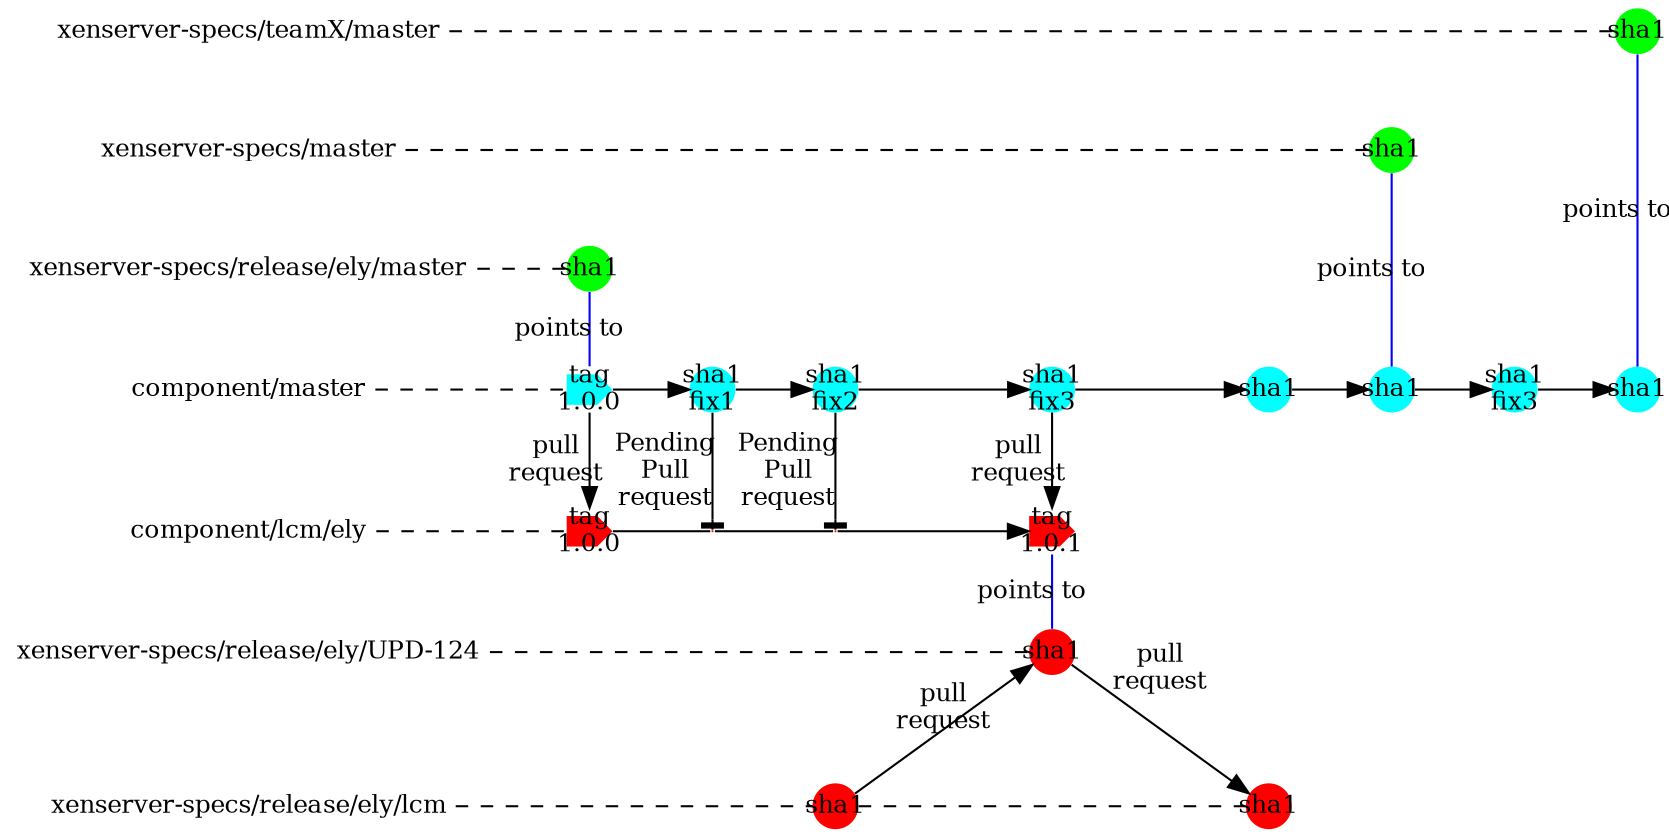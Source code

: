 strict digraph g{
rankdir="LR";
//nodesep=0.5;
//ranksep=0.25;
splines=line;
forcelabels=false;

// general
node [style=filled, color="black", fontcolor="black", font="Consolas", fontsize="12pt",fixedsize=false,penwidth=0];
edge [style=filled, color="black", fontcolor="black", font="Consolas", fontsize="12pt"];

// tags
//node [shape=circle,width=0, height=0, margin="0.05"];
node [width=0.3, height=0.3, fixedsize=true, shape=circle,penwidth=0]
node [fillcolor="green"];
xsm1 [label="sha1"];
xstx [label="sha1"];
xsre [label="sha1"];
node [fillcolor="cyan"];
cma1 [shape=cds,label="tag\n1.0.0"];
//node [width=0.3, height=0.3, fixedsize=true, shape=circle,penwidth=0]
cma2 [label="sha1\nfix1"];
cma3 [label="sha1\nfix2"];
cma4 [label="sha1\nfix3"];
cma5 [label="sha1"];
cma6 [label="sha1"];
cma7 [label="sha1\nfix3"];
cma8 [label="sha1"];
node [fillcolor="red"];
clcm1 [shape=cds,label="tag\n1.0.0"];
clcm2 [shape=circle,label="",width=0, height=0];
clcm3 [shape=circle,label="",width=0, height=0];
clcm4 [shape=cds,label="tag\n1.0.1"];
node [shape=circle];
upd1 [label="sha1"];
xlcm1 [label="sha1"];
xlcm2 [label="sha1"];
// branch names
node [color="#b0b0b0", style=dashed, arrowhead=none,fixedsize=false, penwidth=0, fillcolor=none, shape=none, width=0, height=0, margin="0.05"];
XenserverSpecsTeamX[label="xenserver-specs/teamX/master"];
XenserverSpecsRelEly[label="xenserver-specs/release/ely/master"];
XenserverSpecsMaster[label="xenserver-specs/master"];
ComponentMaster[label="component/master"];
ComponentLCM[label="component/lcm/ely"];
XSSpecsUPD2[label="xenserver-specs/release/ely/UPD-124"];
XSSpecsLCM[label="xenserver-specs/release/ely/lcm"];

//graph
subgraph{
node [color="#b0b0b0", style=dashed, arrowhead=none];
edge [style="invis"];
rank=same;
XenserverSpecsTeamX -> XenserverSpecsMaster -> XenserverSpecsRelEly -> ComponentMaster -> ComponentLCM -> XSSpecsUPD2  -> XSSpecsLCM;
}
//edge [color="#b0b0b0", style=dashed, arrowhead=none ];
edge [style=dashed, arrowhead=none ,weight=100];
XenserverSpecsRelEly -> xsre;
XenserverSpecsMaster -> xsm1;
XenserverSpecsTeamX -> xstx;
ComponentMaster -> cma1;
ComponentLCM -> clcm1;
XSSpecsUPD2 -> upd1;
XSSpecsLCM  -> xlcm1 -> xlcm2;
edge [style=filled, arrowhead=normal];
cma1 -> cma2 -> cma3 -> cma4 -> cma5 -> cma6 -> cma7 -> cma8;
clcm1 -> clcm2 [arrowhead=none]; 
clcm2 -> clcm3 [arrowhead=none]; 
clcm3 -> clcm4;
//Xenserver specs - master, release pointers
edge [style=filled, arrowhead=none , weight=1;label="points to",color=blue];
subgraph{rank=same;xsre -> cma1;}
subgraph{rank=same;xsm1 -> cma6;}
subgraph{rank=same;xstx -> cma8;}

//Pull requests
edge [style=filled, arrowhead=normal , label="pull\nrequest",color=black];
subgraph{rank=same;cma1 -> clcm1;}
subgraph{rank=same;cma2 -> clcm2[label="Pending\nPull\nrequest",arrowhead="tee"];}
subgraph{rank=same;cma3 -> clcm3[label="Pending\nPull\nrequest",arrowhead="tee"];}
subgraph{rank=same;cma4 -> clcm4;}
//xlcm0 -> upd0;
//upd0 -> xlcm1;
//upd0 -> clcm2 [arrowhead=none ,label="points to",color=blue];
xlcm1 -> upd1;
upd1 -> xlcm2;
subgraph{rank=same;upd1 -> clcm4 [arrowhead=none ,label="points to",color=blue];}
}
